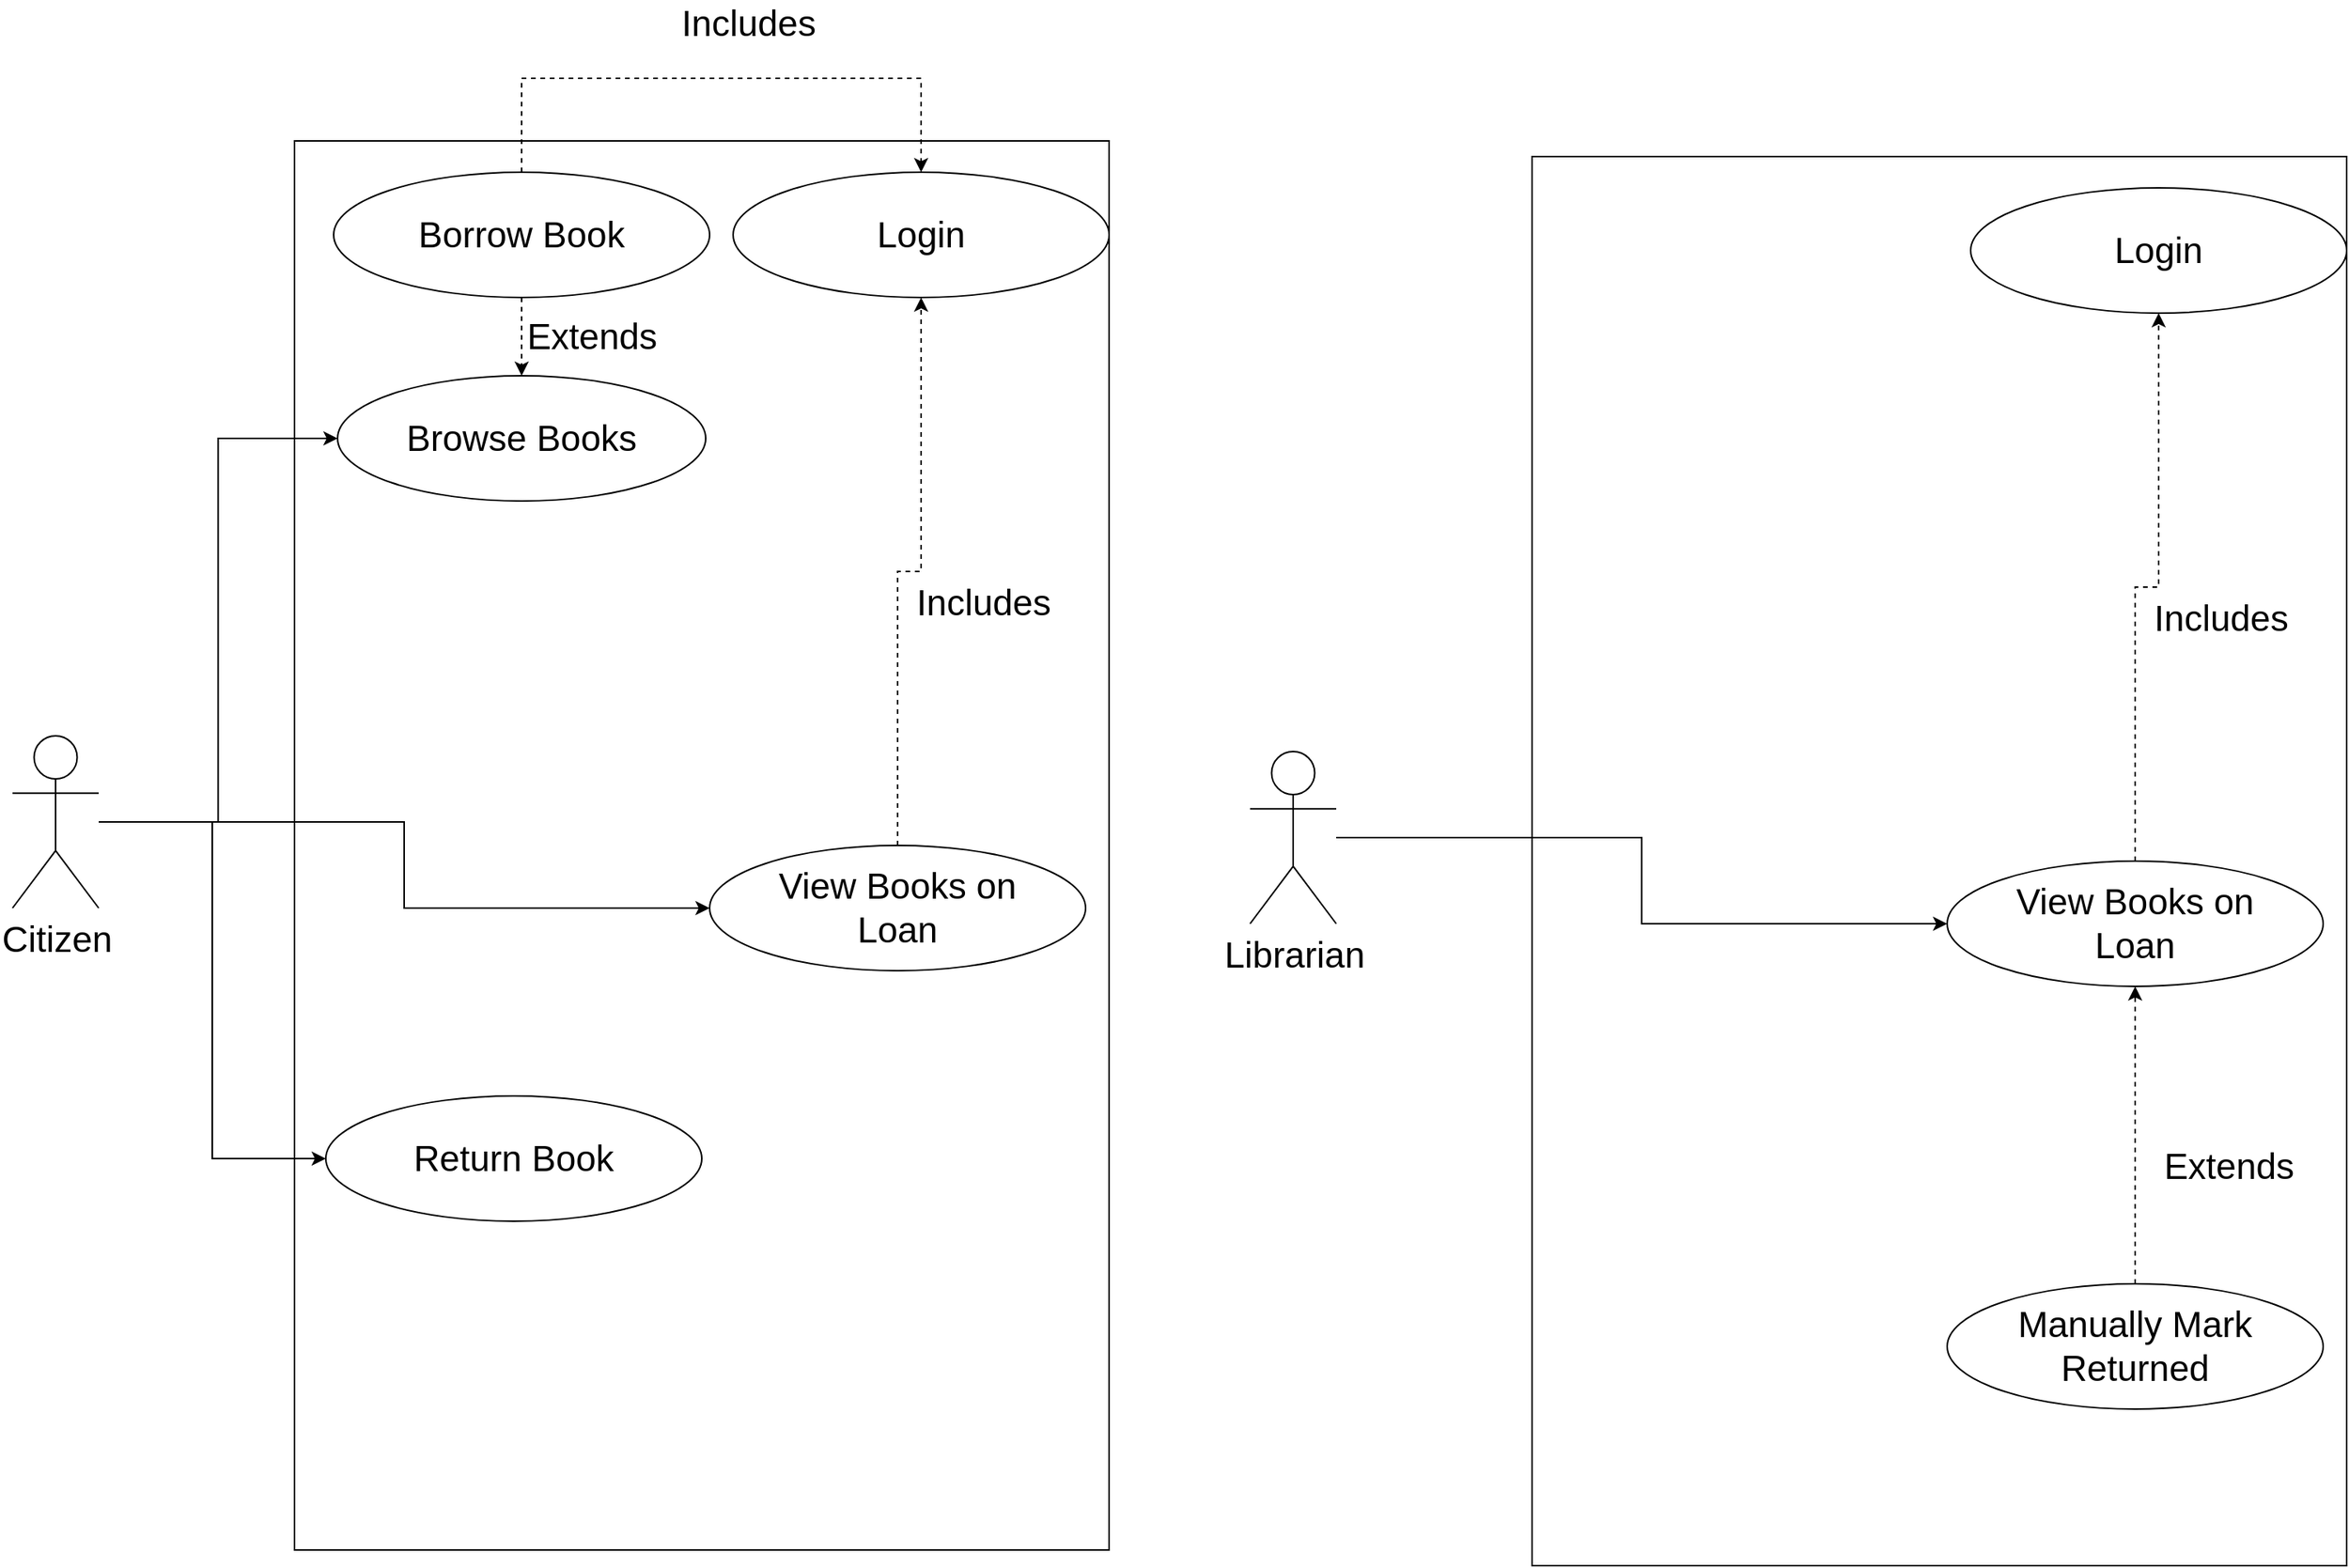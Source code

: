 <mxfile version="20.4.2" type="github">
  <diagram id="j8GTennhAetMIYfanv-C" name="Page-1">
    <mxGraphModel dx="1096" dy="1564" grid="1" gridSize="10" guides="1" tooltips="1" connect="1" arrows="1" fold="1" page="1" pageScale="1" pageWidth="1169" pageHeight="826" math="0" shadow="0">
      <root>
        <mxCell id="0" />
        <mxCell id="1" parent="0" />
        <mxCell id="d9kDqgvWncnaUcjfsKs9-1" value="" style="whiteSpace=wrap;html=1;fontSize=23;" parent="1" vertex="1">
          <mxGeometry x="280" y="-140" width="520" height="900" as="geometry" />
        </mxCell>
        <mxCell id="d9kDqgvWncnaUcjfsKs9-16" style="edgeStyle=orthogonalEdgeStyle;rounded=0;orthogonalLoop=1;jettySize=auto;html=1;entryX=0;entryY=0.5;entryDx=0;entryDy=0;fontSize=23;" parent="1" source="d9kDqgvWncnaUcjfsKs9-2" target="d9kDqgvWncnaUcjfsKs9-5" edge="1">
          <mxGeometry relative="1" as="geometry" />
        </mxCell>
        <mxCell id="d9kDqgvWncnaUcjfsKs9-43" style="edgeStyle=orthogonalEdgeStyle;rounded=0;orthogonalLoop=1;jettySize=auto;html=1;entryX=0;entryY=0.5;entryDx=0;entryDy=0;fontSize=23;" parent="1" source="d9kDqgvWncnaUcjfsKs9-2" target="d9kDqgvWncnaUcjfsKs9-3" edge="1">
          <mxGeometry relative="1" as="geometry" />
        </mxCell>
        <mxCell id="d9kDqgvWncnaUcjfsKs9-51" style="edgeStyle=orthogonalEdgeStyle;rounded=0;orthogonalLoop=1;jettySize=auto;html=1;entryX=0;entryY=0.5;entryDx=0;entryDy=0;fontSize=23;" parent="1" source="d9kDqgvWncnaUcjfsKs9-2" target="d9kDqgvWncnaUcjfsKs9-35" edge="1">
          <mxGeometry relative="1" as="geometry" />
        </mxCell>
        <mxCell id="d9kDqgvWncnaUcjfsKs9-2" value="Citizen" style="shape=umlActor;verticalLabelPosition=bottom;verticalAlign=top;html=1;outlineConnect=0;fontSize=23;aspect=fixed;" parent="1" vertex="1">
          <mxGeometry x="100" y="240" width="55" height="110" as="geometry" />
        </mxCell>
        <mxCell id="d9kDqgvWncnaUcjfsKs9-3" value="" style="ellipse;whiteSpace=wrap;html=1;fontSize=23;" parent="1" vertex="1">
          <mxGeometry x="307.5" y="10" width="235" height="80" as="geometry" />
        </mxCell>
        <mxCell id="d9kDqgvWncnaUcjfsKs9-4" value="Browse Books" style="text;html=1;strokeColor=none;fillColor=none;align=center;verticalAlign=middle;whiteSpace=wrap;rounded=0;fontSize=23;" parent="1" vertex="1">
          <mxGeometry x="335" y="35" width="180" height="30" as="geometry" />
        </mxCell>
        <mxCell id="d9kDqgvWncnaUcjfsKs9-5" value="" style="ellipse;whiteSpace=wrap;html=1;fontSize=23;" parent="1" vertex="1">
          <mxGeometry x="300" y="470" width="240" height="80" as="geometry" />
        </mxCell>
        <mxCell id="d9kDqgvWncnaUcjfsKs9-9" value="Return Book" style="text;html=1;strokeColor=none;fillColor=none;align=center;verticalAlign=middle;whiteSpace=wrap;rounded=0;fontSize=23;" parent="1" vertex="1">
          <mxGeometry x="330" y="495" width="180" height="30" as="geometry" />
        </mxCell>
        <mxCell id="d9kDqgvWncnaUcjfsKs9-17" value="" style="ellipse;whiteSpace=wrap;html=1;fontSize=23;" parent="1" vertex="1">
          <mxGeometry x="560" y="-120" width="240" height="80" as="geometry" />
        </mxCell>
        <mxCell id="d9kDqgvWncnaUcjfsKs9-18" value="Login" style="text;html=1;strokeColor=none;fillColor=none;align=center;verticalAlign=middle;whiteSpace=wrap;rounded=0;fontSize=23;" parent="1" vertex="1">
          <mxGeometry x="590" y="-95" width="180" height="30" as="geometry" />
        </mxCell>
        <mxCell id="cyzV4JNntVuVKnsYdBBp-33" style="edgeStyle=orthogonalEdgeStyle;rounded=0;orthogonalLoop=1;jettySize=auto;html=1;exitX=0.5;exitY=0;exitDx=0;exitDy=0;entryX=0.5;entryY=0;entryDx=0;entryDy=0;dashed=1;" parent="1" source="d9kDqgvWncnaUcjfsKs9-19" target="d9kDqgvWncnaUcjfsKs9-17" edge="1">
          <mxGeometry relative="1" as="geometry">
            <Array as="points">
              <mxPoint x="425" y="-180" />
              <mxPoint x="680" y="-180" />
            </Array>
          </mxGeometry>
        </mxCell>
        <mxCell id="cyzV4JNntVuVKnsYdBBp-34" style="edgeStyle=orthogonalEdgeStyle;rounded=0;orthogonalLoop=1;jettySize=auto;html=1;exitX=0.5;exitY=1;exitDx=0;exitDy=0;entryX=0.5;entryY=0;entryDx=0;entryDy=0;dashed=1;" parent="1" source="d9kDqgvWncnaUcjfsKs9-19" target="d9kDqgvWncnaUcjfsKs9-3" edge="1">
          <mxGeometry relative="1" as="geometry" />
        </mxCell>
        <mxCell id="d9kDqgvWncnaUcjfsKs9-19" value="" style="ellipse;whiteSpace=wrap;html=1;fontSize=23;" parent="1" vertex="1">
          <mxGeometry x="305" y="-120" width="240" height="80" as="geometry" />
        </mxCell>
        <mxCell id="d9kDqgvWncnaUcjfsKs9-20" value="Borrow Book" style="text;html=1;strokeColor=none;fillColor=none;align=center;verticalAlign=middle;whiteSpace=wrap;rounded=0;fontSize=23;" parent="1" vertex="1">
          <mxGeometry x="335" y="-95" width="180" height="30" as="geometry" />
        </mxCell>
        <mxCell id="d9kDqgvWncnaUcjfsKs9-29" value="Extends" style="text;html=1;strokeColor=none;fillColor=none;align=center;verticalAlign=middle;whiteSpace=wrap;rounded=0;fontSize=23;" parent="1" vertex="1">
          <mxGeometry x="440" y="-30" width="60" height="30" as="geometry" />
        </mxCell>
        <mxCell id="cyzV4JNntVuVKnsYdBBp-35" style="edgeStyle=orthogonalEdgeStyle;rounded=0;orthogonalLoop=1;jettySize=auto;html=1;entryX=0.5;entryY=1;entryDx=0;entryDy=0;dashed=1;" parent="1" source="d9kDqgvWncnaUcjfsKs9-35" target="d9kDqgvWncnaUcjfsKs9-17" edge="1">
          <mxGeometry relative="1" as="geometry" />
        </mxCell>
        <mxCell id="d9kDqgvWncnaUcjfsKs9-35" value="" style="ellipse;whiteSpace=wrap;html=1;fontSize=23;" parent="1" vertex="1">
          <mxGeometry x="545" y="310" width="240" height="80" as="geometry" />
        </mxCell>
        <mxCell id="d9kDqgvWncnaUcjfsKs9-36" value="View Books on Loan" style="text;html=1;strokeColor=none;fillColor=none;align=center;verticalAlign=middle;whiteSpace=wrap;rounded=0;fontSize=23;" parent="1" vertex="1">
          <mxGeometry x="575" y="335" width="180" height="30" as="geometry" />
        </mxCell>
        <mxCell id="d9kDqgvWncnaUcjfsKs9-47" value="Includes" style="text;html=1;strokeColor=none;fillColor=none;align=center;verticalAlign=middle;whiteSpace=wrap;rounded=0;fontSize=23;" parent="1" vertex="1">
          <mxGeometry x="540" y="-230" width="60" height="30" as="geometry" />
        </mxCell>
        <mxCell id="d9kDqgvWncnaUcjfsKs9-50" value="Includes" style="text;html=1;strokeColor=none;fillColor=none;align=center;verticalAlign=middle;whiteSpace=wrap;rounded=0;fontSize=23;" parent="1" vertex="1">
          <mxGeometry x="690" y="140" width="60" height="30" as="geometry" />
        </mxCell>
        <mxCell id="cyzV4JNntVuVKnsYdBBp-2" value="" style="whiteSpace=wrap;html=1;fontSize=23;" parent="1" vertex="1">
          <mxGeometry x="1070" y="-130" width="520" height="900" as="geometry" />
        </mxCell>
        <mxCell id="cyzV4JNntVuVKnsYdBBp-37" style="edgeStyle=orthogonalEdgeStyle;rounded=0;orthogonalLoop=1;jettySize=auto;html=1;entryX=0.5;entryY=1;entryDx=0;entryDy=0;dashed=1;" parent="1" source="cyzV4JNntVuVKnsYdBBp-4" target="cyzV4JNntVuVKnsYdBBp-23" edge="1">
          <mxGeometry relative="1" as="geometry" />
        </mxCell>
        <mxCell id="cyzV4JNntVuVKnsYdBBp-4" value="" style="ellipse;whiteSpace=wrap;html=1;fontSize=23;" parent="1" vertex="1">
          <mxGeometry x="1335" y="590" width="240" height="80" as="geometry" />
        </mxCell>
        <mxCell id="cyzV4JNntVuVKnsYdBBp-7" style="edgeStyle=orthogonalEdgeStyle;rounded=0;orthogonalLoop=1;jettySize=auto;html=1;entryX=0;entryY=0.5;entryDx=0;entryDy=0;fontSize=23;" parent="1" source="cyzV4JNntVuVKnsYdBBp-8" target="cyzV4JNntVuVKnsYdBBp-23" edge="1">
          <mxGeometry relative="1" as="geometry" />
        </mxCell>
        <mxCell id="cyzV4JNntVuVKnsYdBBp-8" value="Librarian" style="shape=umlActor;verticalLabelPosition=bottom;verticalAlign=top;html=1;outlineConnect=0;fontSize=23;aspect=fixed;" parent="1" vertex="1">
          <mxGeometry x="890" y="250" width="55" height="110" as="geometry" />
        </mxCell>
        <mxCell id="cyzV4JNntVuVKnsYdBBp-13" value="Manually Mark Returned" style="text;html=1;strokeColor=none;fillColor=none;align=center;verticalAlign=middle;whiteSpace=wrap;rounded=0;fontSize=23;" parent="1" vertex="1">
          <mxGeometry x="1365" y="615" width="180" height="30" as="geometry" />
        </mxCell>
        <mxCell id="cyzV4JNntVuVKnsYdBBp-15" value="Extends" style="text;html=1;strokeColor=none;fillColor=none;align=center;verticalAlign=middle;whiteSpace=wrap;rounded=0;fontSize=23;" parent="1" vertex="1">
          <mxGeometry x="1485" y="500" width="60" height="30" as="geometry" />
        </mxCell>
        <mxCell id="cyzV4JNntVuVKnsYdBBp-17" value="" style="ellipse;whiteSpace=wrap;html=1;fontSize=23;" parent="1" vertex="1">
          <mxGeometry x="1350" y="-110" width="240" height="80" as="geometry" />
        </mxCell>
        <mxCell id="cyzV4JNntVuVKnsYdBBp-19" value="Login" style="text;html=1;strokeColor=none;fillColor=none;align=center;verticalAlign=middle;whiteSpace=wrap;rounded=0;fontSize=23;" parent="1" vertex="1">
          <mxGeometry x="1380" y="-85" width="180" height="30" as="geometry" />
        </mxCell>
        <mxCell id="cyzV4JNntVuVKnsYdBBp-36" style="edgeStyle=orthogonalEdgeStyle;rounded=0;orthogonalLoop=1;jettySize=auto;html=1;entryX=0.5;entryY=1;entryDx=0;entryDy=0;dashed=1;" parent="1" source="cyzV4JNntVuVKnsYdBBp-23" target="cyzV4JNntVuVKnsYdBBp-17" edge="1">
          <mxGeometry relative="1" as="geometry" />
        </mxCell>
        <mxCell id="cyzV4JNntVuVKnsYdBBp-23" value="" style="ellipse;whiteSpace=wrap;html=1;fontSize=23;" parent="1" vertex="1">
          <mxGeometry x="1335" y="320" width="240" height="80" as="geometry" />
        </mxCell>
        <mxCell id="cyzV4JNntVuVKnsYdBBp-24" value="View Books on Loan" style="text;html=1;strokeColor=none;fillColor=none;align=center;verticalAlign=middle;whiteSpace=wrap;rounded=0;fontSize=23;" parent="1" vertex="1">
          <mxGeometry x="1365" y="345" width="180" height="30" as="geometry" />
        </mxCell>
        <mxCell id="cyzV4JNntVuVKnsYdBBp-26" value="Includes" style="text;html=1;strokeColor=none;fillColor=none;align=center;verticalAlign=middle;whiteSpace=wrap;rounded=0;fontSize=23;" parent="1" vertex="1">
          <mxGeometry x="1480" y="150" width="60" height="30" as="geometry" />
        </mxCell>
      </root>
    </mxGraphModel>
  </diagram>
</mxfile>
